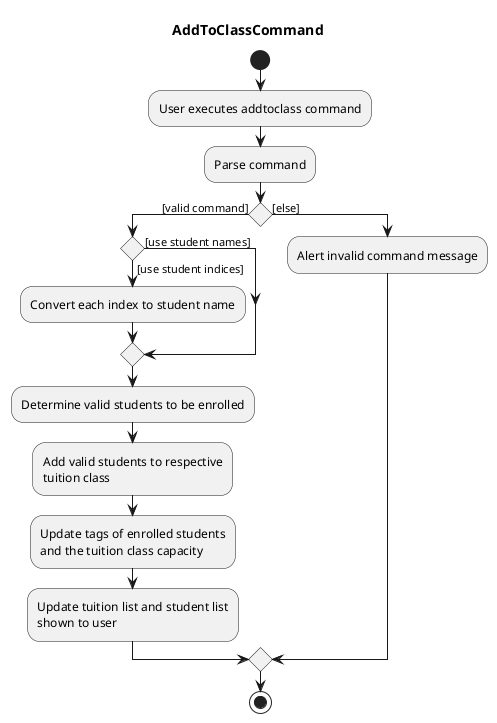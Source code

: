@startuml

title AddToClassCommand

start
:User executes addtoclass command;
:Parse command;

if () then ([valid command])
    if () then ([use student indices])
        :Convert each index to student name;
    else ([use student names])
    endif
    :Determine valid students to be enrolled;
    :Add valid students to respective
    tuition class;
    :Update tags of enrolled students
    and the tuition class capacity;
    :Update tuition list and student list
    shown to user;
else ([else])
:Alert invalid command message;
endif
stop
@enduml
